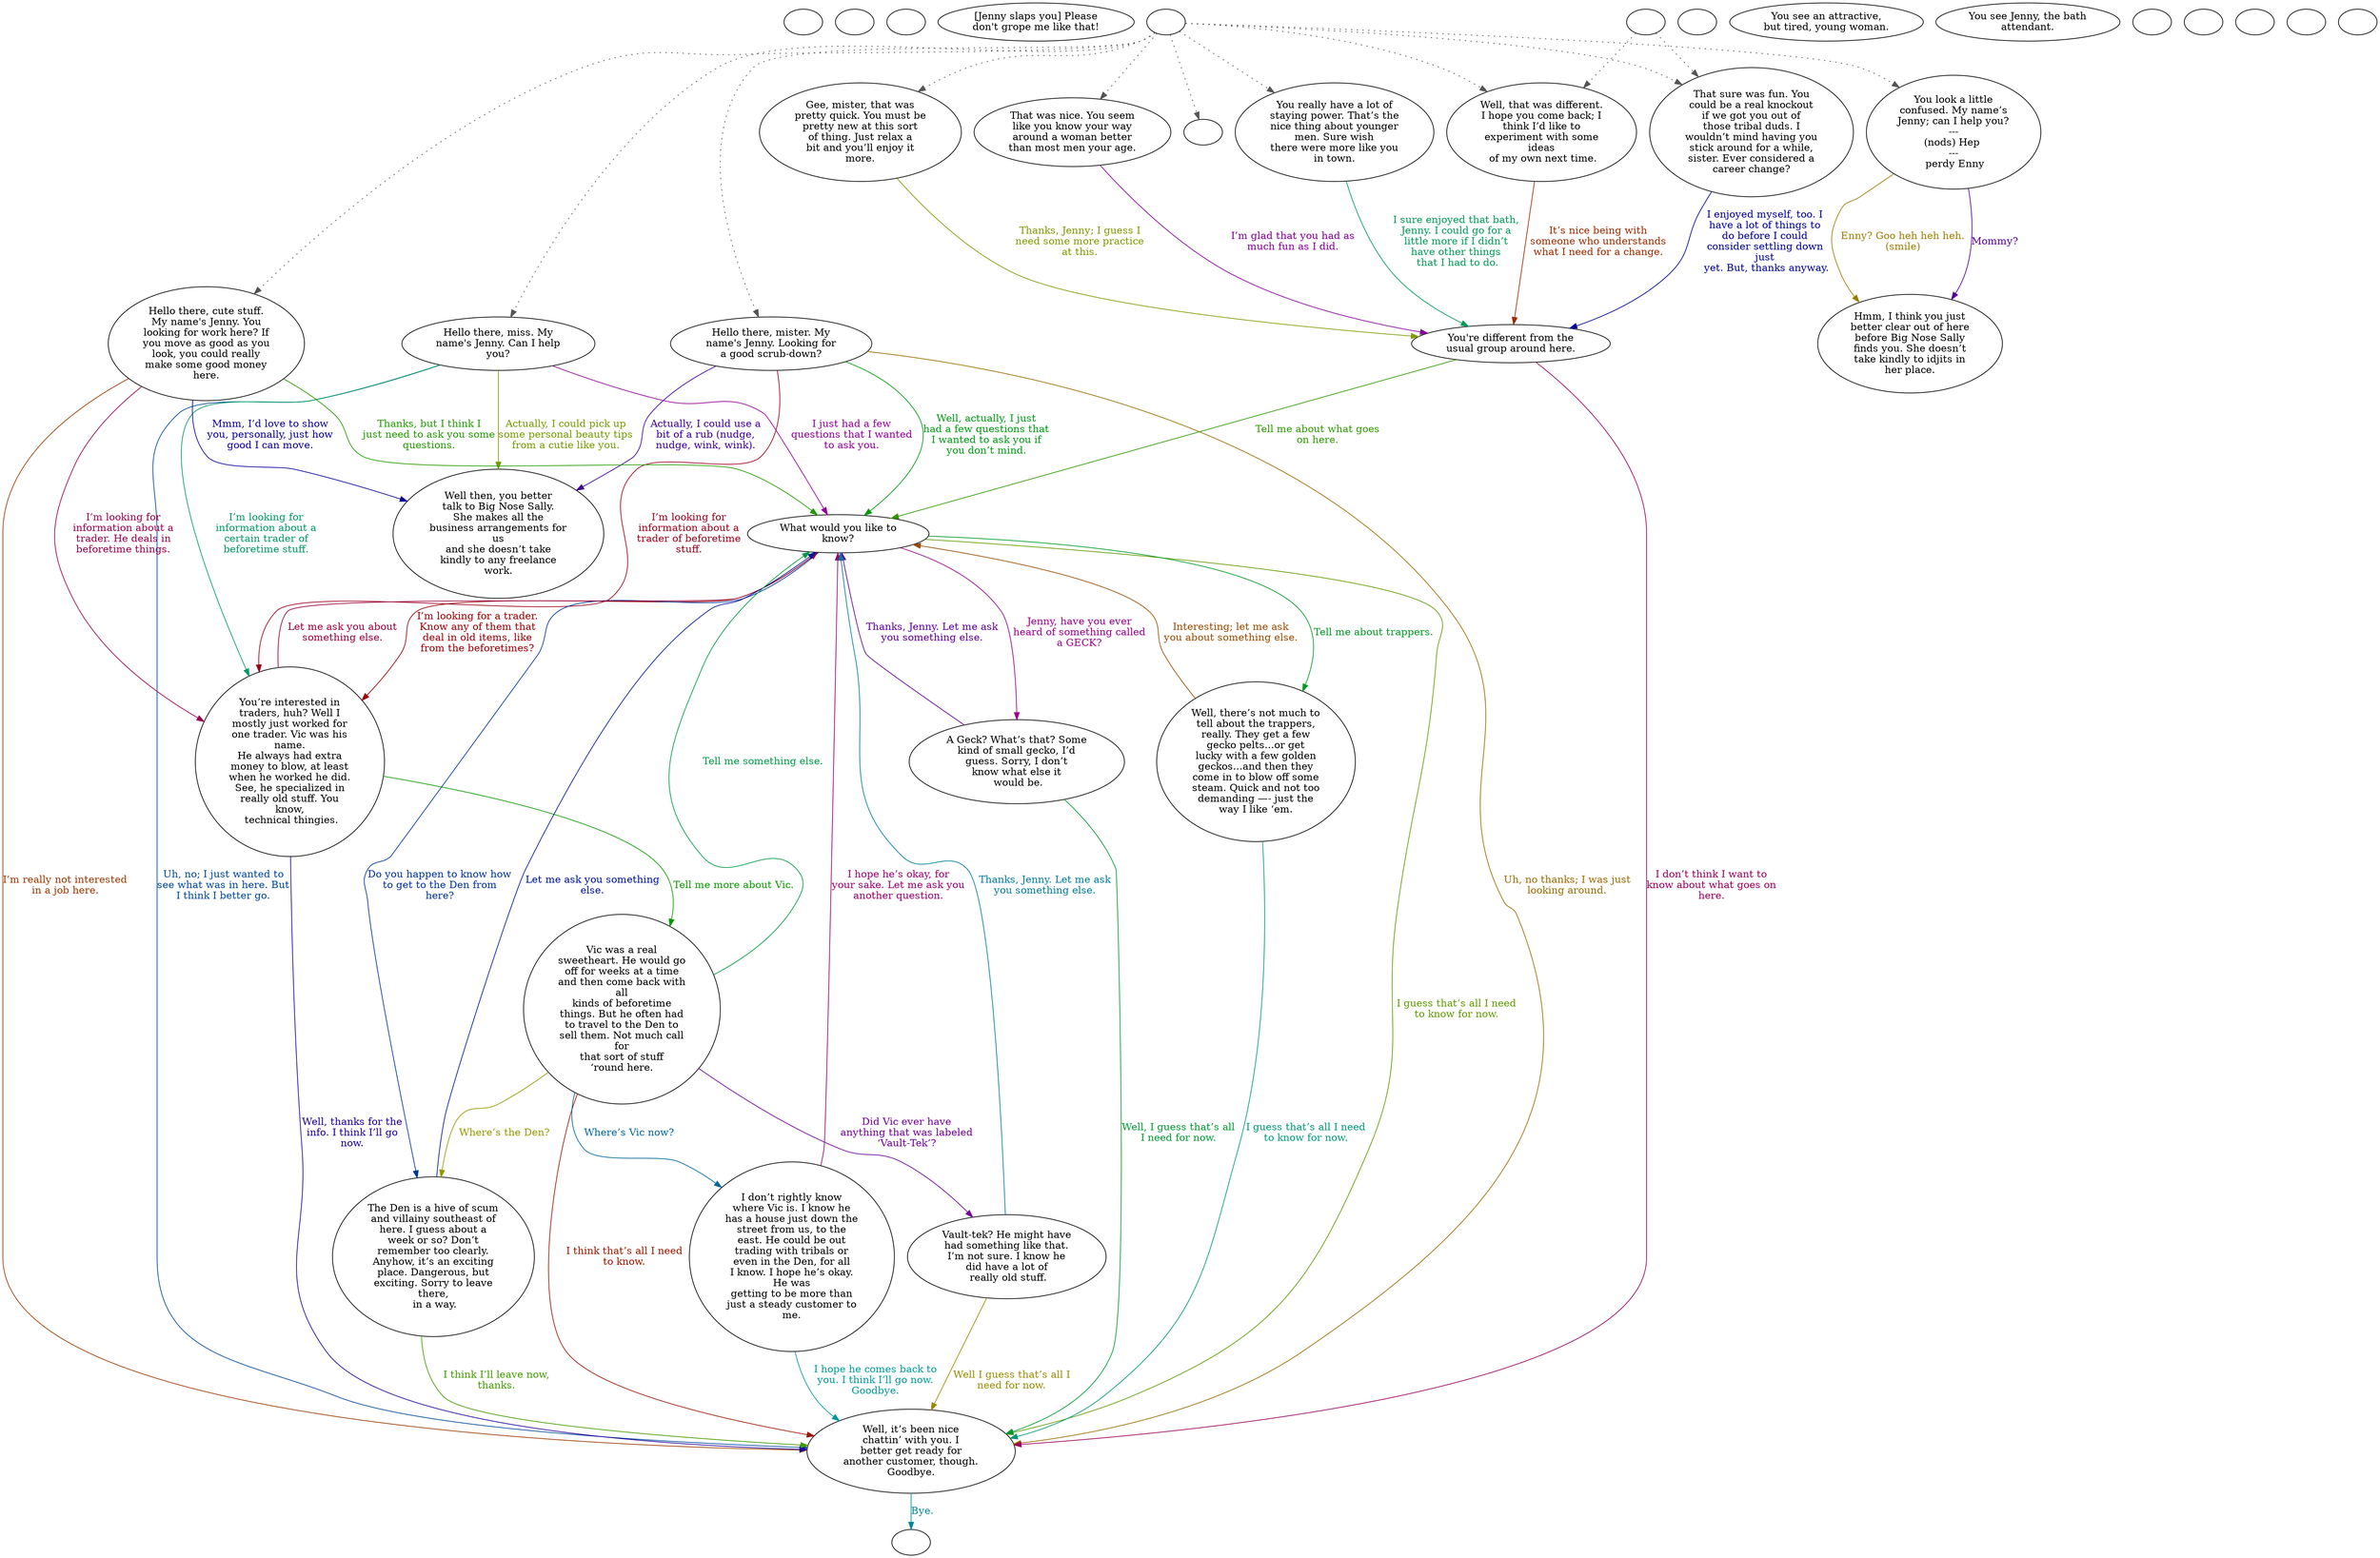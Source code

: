 digraph KCJENNY {
  "checkPartyMembersNearDoor" [style=filled       fillcolor="#FFFFFF"       color="#000000"]
  "checkPartyMembersNearDoor" [label=""]
  "start" [style=filled       fillcolor="#FFFFFF"       color="#000000"]
  "start" [label=""]
  "critter_p_proc" [style=filled       fillcolor="#FFFFFF"       color="#000000"]
  "critter_p_proc" [label=""]
  "pickup_p_proc" [style=filled       fillcolor="#FFFFFF"       color="#000000"]
  "pickup_p_proc" [label="[Jenny slaps you] Please\ndon't grope me like that!"]
  "talk_p_proc" [style=filled       fillcolor="#FFFFFF"       color="#000000"]
  "talk_p_proc" -> "Node998" [style=dotted color="#555555"]
  "talk_p_proc" -> "Node001" [style=dotted color="#555555"]
  "talk_p_proc" -> "Node002" [style=dotted color="#555555"]
  "talk_p_proc" -> "Node003" [style=dotted color="#555555"]
  "talk_p_proc" -> "Node004" [style=dotted color="#555555"]
  "talk_p_proc" -> "Node005" [style=dotted color="#555555"]
  "talk_p_proc" -> "Node008" [style=dotted color="#555555"]
  "talk_p_proc" -> "Node016" [style=dotted color="#555555"]
  "talk_p_proc" -> "Node017" [style=dotted color="#555555"]
  "talk_p_proc" -> "Node019" [style=dotted color="#555555"]
  "talk_p_proc" [label=""]
  "destroy_p_proc" [style=filled       fillcolor="#FFFFFF"       color="#000000"]
  "destroy_p_proc" [label=""]
  "look_at_p_proc" [style=filled       fillcolor="#FFFFFF"       color="#000000"]
  "look_at_p_proc" [label="You see an attractive,\nbut tired, young woman."]
  "description_p_proc" [style=filled       fillcolor="#FFFFFF"       color="#000000"]
  "description_p_proc" [label="You see Jenny, the bath\nattendant."]
  "use_skill_on_p_proc" [style=filled       fillcolor="#FFFFFF"       color="#000000"]
  "use_skill_on_p_proc" [label=""]
  "damage_p_proc" [style=filled       fillcolor="#FFFFFF"       color="#000000"]
  "damage_p_proc" [label=""]
  "map_enter_p_proc" [style=filled       fillcolor="#FFFFFF"       color="#000000"]
  "map_enter_p_proc" [label=""]
  "Node995" [style=filled       fillcolor="#FFFFFF"       color="#000000"]
  "Node995" [label=""]
  "Node996" [style=filled       fillcolor="#FFFFFF"       color="#000000"]
  "Node996" [label=""]
  "Node997" [style=filled       fillcolor="#FFFFFF"       color="#000000"]
  "Node997" -> "Node004" [style=dotted color="#555555"]
  "Node997" -> "Node005" [style=dotted color="#555555"]
  "Node997" [label=""]
  "Node998" [style=filled       fillcolor="#FFFFFF"       color="#000000"]
  "Node998" [label=""]
  "Node999" [style=filled       fillcolor="#FFFFFF"       color="#000000"]
  "Node999" [label=""]
  "Node001" [style=filled       fillcolor="#FFFFFF"       color="#000000"]
  "Node001" [label="Gee, mister, that was\npretty quick. You must be\npretty new at this sort\nof thing. Just relax a\nbit and you’ll enjoy it\nmore."]
  "Node001" -> "Node006" [label="Thanks, Jenny; I guess I\nneed some more practice\nat this." color="#809900" fontcolor="#809900"]
  "Node002" [style=filled       fillcolor="#FFFFFF"       color="#000000"]
  "Node002" [label="That was nice. You seem\nlike you know your way\naround a woman better\nthan most men your age."]
  "Node002" -> "Node006" [label="I’m glad that you had as\nmuch fun as I did." color="#850099" fontcolor="#850099"]
  "Node003" [style=filled       fillcolor="#FFFFFF"       color="#000000"]
  "Node003" [label="You really have a lot of\nstaying power. That’s the\nnice thing about younger\nmen. Sure wish\nthere were more like you\nin town."]
  "Node003" -> "Node006" [label="I sure enjoyed that bath,\nJenny. I could go for a\nlittle more if I didn’t\nhave other things\n that I had to do." color="#009958" fontcolor="#009958"]
  "Node004" [style=filled       fillcolor="#FFFFFF"       color="#000000"]
  "Node004" [label="Well, that was different.\nI hope you come back; I\nthink I’d like to\nexperiment with some\nideas\n of my own next time."]
  "Node004" -> "Node006" [label="It’s nice being with\nsomeone who understands\nwhat I need for a change." color="#992C00" fontcolor="#992C00"]
  "Node005" [style=filled       fillcolor="#FFFFFF"       color="#000000"]
  "Node005" [label="That sure was fun. You\ncould be a real knockout\nif we got you out of\nthose tribal duds. I\nwouldn’t mind having you\nstick around for a while,\nsister. Ever considered a\ncareer change?"]
  "Node005" -> "Node006" [label="I enjoyed myself, too. I\nhave a lot of things to\ndo before I could\nconsider settling down\njust\n yet. But, thanks anyway." color="#000199" fontcolor="#000199"]
  "Node006" [style=filled       fillcolor="#FFFFFF"       color="#000000"]
  "Node006" [label="You're different from the\nusual group around here."]
  "Node006" -> "Node010" [label="Tell me about what goes\non here." color="#2E9900" fontcolor="#2E9900"]
  "Node006" -> "Node007" [label="I don’t think I want to\nknow about what goes on\nhere." color="#99005A" fontcolor="#99005A"]
  "Node007" [style=filled       fillcolor="#FFFFFF"       color="#000000"]
  "Node007" [label="Well, it’s been nice\nchattin’ with you. I\nbetter get ready for\nanother customer, though.\nGoodbye."]
  "Node007" -> "Node999" [label="Bye." color="#008799" fontcolor="#008799"]
  "Node008" [style=filled       fillcolor="#FFFFFF"       color="#000000"]
  "Node008" [label="You look a little\nconfused. My name’s\nJenny; can I help you?\n---\n(nods) Hep \n---\n perdy Enny"]
  "Node008" -> "Node009" [label="Enny? Goo heh heh heh.\n(smile)" color="#997E00" fontcolor="#997E00"]
  "Node008" -> "Node009" [label="Mommy?" color="#520099" fontcolor="#520099"]
  "Node009" [style=filled       fillcolor="#FFFFFF"       color="#000000"]
  "Node009" [label="Hmm, I think you just\nbetter clear out of here\nbefore Big Nose Sally\nfinds you. She doesn’t\ntake kindly to idjits in\nher place."]
  "Node010" [style=filled       fillcolor="#FFFFFF"       color="#000000"]
  "Node010" [label="What would you like to\nknow?"]
  "Node010" -> "Node011" [label="Tell me about trappers." color="#009925" fontcolor="#009925"]
  "Node010" -> "Node012" [label="I’m looking for a trader.\nKnow any of them that\ndeal in old items, like\nfrom the beforetimes?" color="#990007" fontcolor="#990007"]
  "Node010" -> "Node014" [label="Do you happen to know how\nto get to the Den from\nhere?" color="#003499" fontcolor="#003499"]
  "Node010" -> "Node007" [label="I guess that’s all I need\nto know for now." color="#619900" fontcolor="#619900"]
  "Node010" -> "Node021" [label="Jenny, have you ever\nheard of something called\na GECK?" color="#99008D" fontcolor="#99008D"]
  "Node011" [style=filled       fillcolor="#FFFFFF"       color="#000000"]
  "Node011" [label="Well, there’s not much to\ntell about the trappers,\nreally. They get a few\ngecko pelts...or get\nlucky with a few golden\ngeckos...and then they\ncome in to blow off some\nsteam. Quick and not too\ndemanding —- just the\nway I like ‘em."]
  "Node011" -> "Node007" [label="I guess that’s all I need\nto know for now." color="#009978" fontcolor="#009978"]
  "Node011" -> "Node010" [label="Interesting; let me ask\nyou about something else." color="#994B00" fontcolor="#994B00"]
  "Node012" [style=filled       fillcolor="#FFFFFF"       color="#000000"]
  "Node012" [label="You’re interested in\ntraders, huh? Well I\nmostly just worked for\none trader. Vic was his\nname.\nHe always had extra\nmoney to blow, at least\nwhen he worked he did.\nSee, he specialized in\nreally old stuff. You\nknow,\n technical thingies."]
  "Node012" -> "Node007" [label="Well, thanks for the\ninfo. I think I’ll go\nnow." color="#1F0099" fontcolor="#1F0099"]
  "Node012" -> "Node013" [label="Tell me more about Vic." color="#0E9900" fontcolor="#0E9900"]
  "Node012" -> "Node010" [label="Let me ask you about\nsomething else." color="#99003B" fontcolor="#99003B"]
  "Node013" [style=filled       fillcolor="#FFFFFF"       color="#000000"]
  "Node013" [label="Vic was a real\nsweetheart. He would go\noff for weeks at a time\nand then come back with\nall\nkinds of beforetime\nthings. But he often had\nto travel to the Den to\nsell them. Not much call\nfor\nthat sort of stuff\n‘round here."]
  "Node013" -> "Node015" [label="Where’s Vic now?" color="#006799" fontcolor="#006799"]
  "Node013" -> "Node014" [label="Where’s the Den?" color="#949900" fontcolor="#949900"]
  "Node013" -> "Node020" [label="Did Vic ever have\nanything that was labeled\n‘Vault-Tek’?" color="#710099" fontcolor="#710099"]
  "Node013" -> "Node010" [label="Tell me something else." color="#009945" fontcolor="#009945"]
  "Node013" -> "Node007" [label="I think that’s all I need\nto know." color="#991800" fontcolor="#991800"]
  "Node014" [style=filled       fillcolor="#FFFFFF"       color="#000000"]
  "Node014" [label="The Den is a hive of scum\nand villainy southeast of\nhere. I guess about a\nweek or so? Don’t\nremember too clearly.\nAnyhow, it’s an exciting\nplace. Dangerous, but\nexciting. Sorry to leave\nthere,\n in a way."]
  "Node014" -> "Node010" [label="Let me ask you something\nelse." color="#001599" fontcolor="#001599"]
  "Node014" -> "Node007" [label="I think I’ll leave now,\nthanks." color="#419900" fontcolor="#419900"]
  "Node015" [style=filled       fillcolor="#FFFFFF"       color="#000000"]
  "Node015" [label="I don’t rightly know\nwhere Vic is. I know he\nhas a house just down the\nstreet from us, to the\neast. He could be out\ntrading with tribals or\neven in the Den, for all\nI know. I hope he’s okay.\nHe was\ngetting to be more than\njust a steady customer to\nme."]
  "Node015" -> "Node010" [label="I hope he’s okay, for\nyour sake. Let me ask you\nanother question." color="#99006E" fontcolor="#99006E"]
  "Node015" -> "Node007" [label="I hope he comes back to\nyou. I think I’ll go now.\nGoodbye." color="#009998" fontcolor="#009998"]
  "Node016" [style=filled       fillcolor="#FFFFFF"       color="#000000"]
  "Node016" [label="Hello there, mister. My\nname's Jenny. Looking for\na good scrub-down?"]
  "Node016" -> "Node007" [label="Uh, no thanks; I was just\nlooking around." color="#996B00" fontcolor="#996B00"]
  "Node016" -> "Node018" [label="Actually, I could use a\nbit of a rub (nudge,\nnudge, wink, wink)." color="#3E0099" fontcolor="#3E0099"]
  "Node016" -> "Node010" [label="Well, actually, I just\nhad a few questions that\nI wanted to ask you if\nyou don’t mind." color="#009912" fontcolor="#009912"]
  "Node016" -> "Node012" [label="I’m looking for\ninformation about a\ntrader of beforetime\nstuff." color="#99001B" fontcolor="#99001B"]
  "Node017" [style=filled       fillcolor="#FFFFFF"       color="#000000"]
  "Node017" [label="Hello there, miss. My\nname's Jenny. Can I help\nyou?"]
  "Node017" -> "Node007" [label="Uh, no; I just wanted to\nsee what was in here. But\nI think I better go." color="#004899" fontcolor="#004899"]
  "Node017" -> "Node018" [label="Actually, I could pick up\nsome personal beauty tips\nfrom a cutie like you." color="#749900" fontcolor="#749900"]
  "Node017" -> "Node010" [label="I just had a few\nquestions that I wanted\nto ask you." color="#910099" fontcolor="#910099"]
  "Node017" -> "Node012" [label="I’m looking for\ninformation about a\ncertain trader of\nbeforetime stuff." color="#009964" fontcolor="#009964"]
  "Node018" [style=filled       fillcolor="#FFFFFF"       color="#000000"]
  "Node018" [label="Well then, you better\ntalk to Big Nose Sally.\nShe makes all the\nbusiness arrangements for\nus\nand she doesn’t take\nkindly to any freelance\nwork."]
  "Node019" [style=filled       fillcolor="#FFFFFF"       color="#000000"]
  "Node019" [label="Hello there, cute stuff.\nMy name's Jenny. You\nlooking for work here? If\nyou move as good as you\nlook, you could really\nmake some good money\nhere."]
  "Node019" -> "Node007" [label="I’m really not interested\nin a job here." color="#993800" fontcolor="#993800"]
  "Node019" -> "Node018" [label="Mmm, I’d love to show\nyou, personally, just how\ngood I can move." color="#0B0099" fontcolor="#0B0099"]
  "Node019" -> "Node010" [label="Thanks, but I think I\njust need to ask you some\nquestions." color="#229900" fontcolor="#229900"]
  "Node019" -> "Node012" [label="I’m looking for\ninformation about a\ntrader. He deals in\nbeforetime things." color="#99004E" fontcolor="#99004E"]
  "Node020" [style=filled       fillcolor="#FFFFFF"       color="#000000"]
  "Node020" [label="Vault-tek? He might have\nhad something like that.\nI’m not sure. I know he\ndid have a lot of\n really old stuff."]
  "Node020" -> "Node010" [label="Thanks, Jenny. Let me ask\nyou something else." color="#007B99" fontcolor="#007B99"]
  "Node020" -> "Node007" [label="Well I guess that’s all I\nneed for now." color="#998B00" fontcolor="#998B00"]
  "Node021" [style=filled       fillcolor="#FFFFFF"       color="#000000"]
  "Node021" [label="A Geck? What’s that? Some\nkind of small gecko, I’d\nguess. Sorry, I don’t\nknow what else it\n would be."]
  "Node021" -> "Node010" [label="Thanks, Jenny. Let me ask\nyou something else." color="#5E0099" fontcolor="#5E0099"]
  "Node021" -> "Node007" [label="Well, I guess that’s all\nI need for now." color="#009931" fontcolor="#009931"]
}
